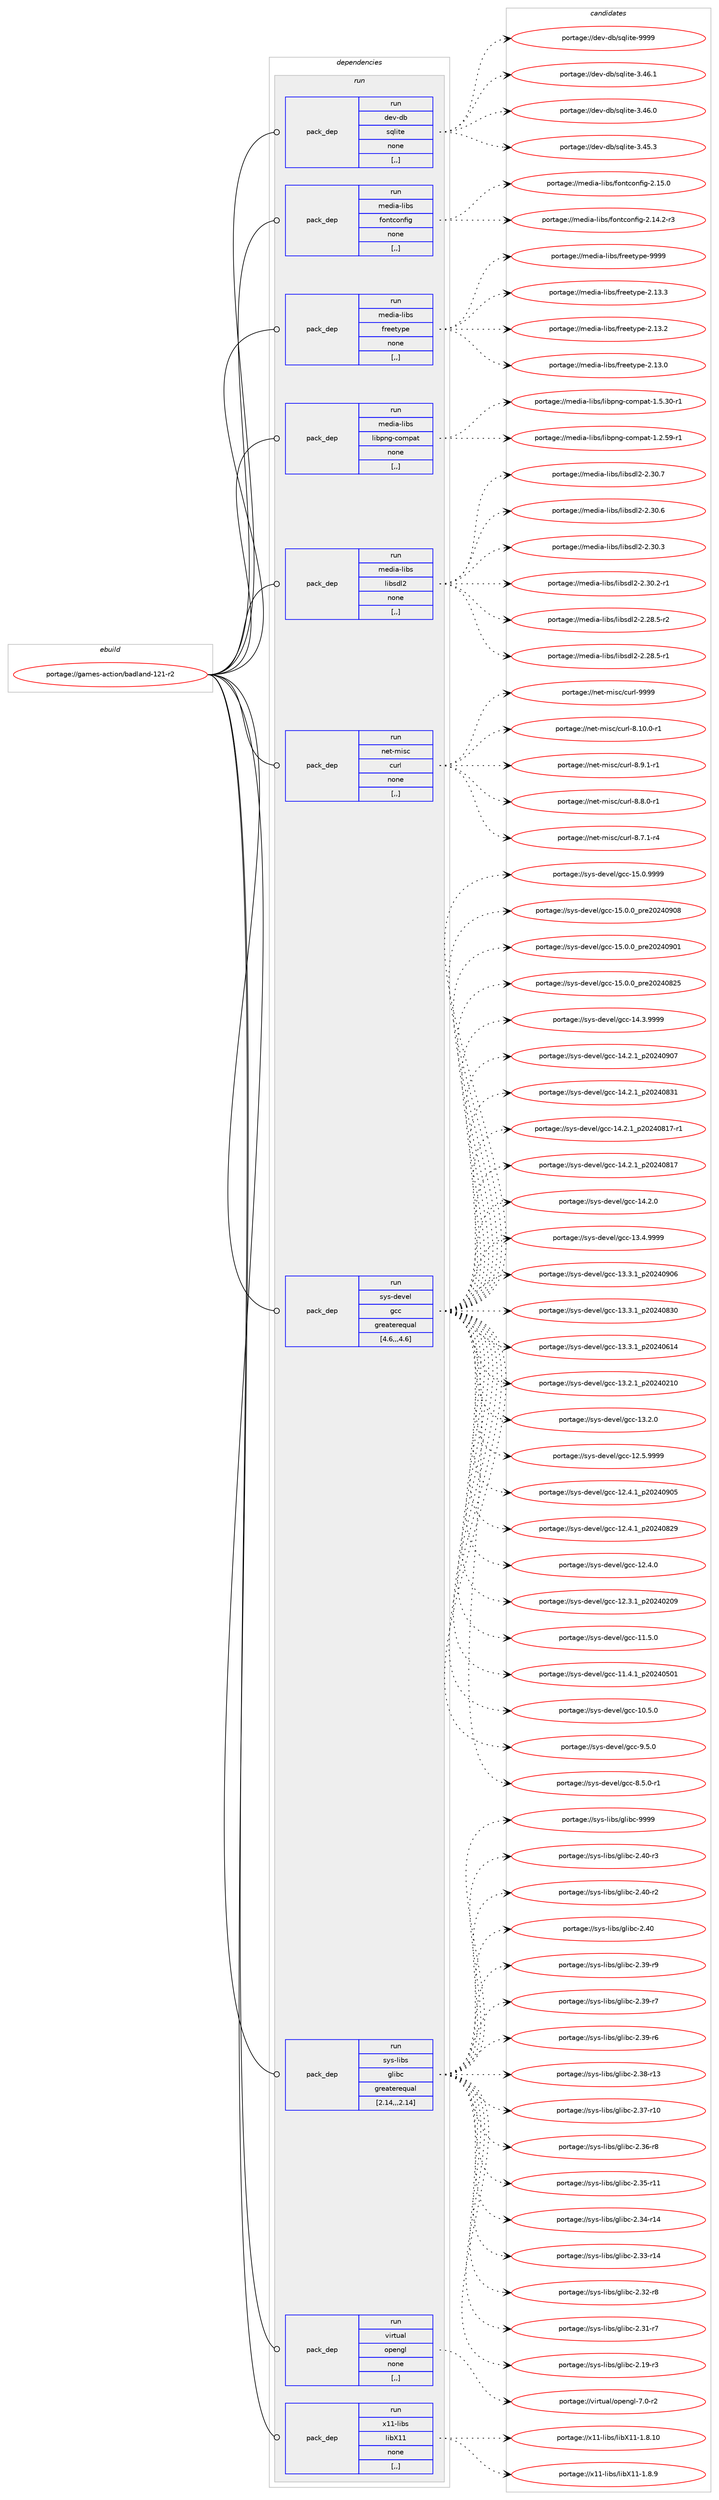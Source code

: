 digraph prolog {

# *************
# Graph options
# *************

newrank=true;
concentrate=true;
compound=true;
graph [rankdir=LR,fontname=Helvetica,fontsize=10,ranksep=1.5];#, ranksep=2.5, nodesep=0.2];
edge  [arrowhead=vee];
node  [fontname=Helvetica,fontsize=10];

# **********
# The ebuild
# **********

subgraph cluster_leftcol {
color=gray;
label=<<i>ebuild</i>>;
id [label="portage://games-action/badland-121-r2", color=red, width=4, href="../games-action/badland-121-r2.svg"];
}

# ****************
# The dependencies
# ****************

subgraph cluster_midcol {
color=gray;
label=<<i>dependencies</i>>;
subgraph cluster_compile {
fillcolor="#eeeeee";
style=filled;
label=<<i>compile</i>>;
}
subgraph cluster_compileandrun {
fillcolor="#eeeeee";
style=filled;
label=<<i>compile and run</i>>;
}
subgraph cluster_run {
fillcolor="#eeeeee";
style=filled;
label=<<i>run</i>>;
subgraph pack521103 {
dependency720313 [label=<<TABLE BORDER="0" CELLBORDER="1" CELLSPACING="0" CELLPADDING="4" WIDTH="220"><TR><TD ROWSPAN="6" CELLPADDING="30">pack_dep</TD></TR><TR><TD WIDTH="110">run</TD></TR><TR><TD>dev-db</TD></TR><TR><TD>sqlite</TD></TR><TR><TD>none</TD></TR><TR><TD>[,,]</TD></TR></TABLE>>, shape=none, color=blue];
}
id:e -> dependency720313:w [weight=20,style="solid",arrowhead="odot"];
subgraph pack521104 {
dependency720314 [label=<<TABLE BORDER="0" CELLBORDER="1" CELLSPACING="0" CELLPADDING="4" WIDTH="220"><TR><TD ROWSPAN="6" CELLPADDING="30">pack_dep</TD></TR><TR><TD WIDTH="110">run</TD></TR><TR><TD>media-libs</TD></TR><TR><TD>fontconfig</TD></TR><TR><TD>none</TD></TR><TR><TD>[,,]</TD></TR></TABLE>>, shape=none, color=blue];
}
id:e -> dependency720314:w [weight=20,style="solid",arrowhead="odot"];
subgraph pack521105 {
dependency720315 [label=<<TABLE BORDER="0" CELLBORDER="1" CELLSPACING="0" CELLPADDING="4" WIDTH="220"><TR><TD ROWSPAN="6" CELLPADDING="30">pack_dep</TD></TR><TR><TD WIDTH="110">run</TD></TR><TR><TD>media-libs</TD></TR><TR><TD>freetype</TD></TR><TR><TD>none</TD></TR><TR><TD>[,,]</TD></TR></TABLE>>, shape=none, color=blue];
}
id:e -> dependency720315:w [weight=20,style="solid",arrowhead="odot"];
subgraph pack521106 {
dependency720316 [label=<<TABLE BORDER="0" CELLBORDER="1" CELLSPACING="0" CELLPADDING="4" WIDTH="220"><TR><TD ROWSPAN="6" CELLPADDING="30">pack_dep</TD></TR><TR><TD WIDTH="110">run</TD></TR><TR><TD>media-libs</TD></TR><TR><TD>libpng-compat</TD></TR><TR><TD>none</TD></TR><TR><TD>[,,]</TD></TR></TABLE>>, shape=none, color=blue];
}
id:e -> dependency720316:w [weight=20,style="solid",arrowhead="odot"];
subgraph pack521107 {
dependency720317 [label=<<TABLE BORDER="0" CELLBORDER="1" CELLSPACING="0" CELLPADDING="4" WIDTH="220"><TR><TD ROWSPAN="6" CELLPADDING="30">pack_dep</TD></TR><TR><TD WIDTH="110">run</TD></TR><TR><TD>media-libs</TD></TR><TR><TD>libsdl2</TD></TR><TR><TD>none</TD></TR><TR><TD>[,,]</TD></TR></TABLE>>, shape=none, color=blue];
}
id:e -> dependency720317:w [weight=20,style="solid",arrowhead="odot"];
subgraph pack521108 {
dependency720318 [label=<<TABLE BORDER="0" CELLBORDER="1" CELLSPACING="0" CELLPADDING="4" WIDTH="220"><TR><TD ROWSPAN="6" CELLPADDING="30">pack_dep</TD></TR><TR><TD WIDTH="110">run</TD></TR><TR><TD>net-misc</TD></TR><TR><TD>curl</TD></TR><TR><TD>none</TD></TR><TR><TD>[,,]</TD></TR></TABLE>>, shape=none, color=blue];
}
id:e -> dependency720318:w [weight=20,style="solid",arrowhead="odot"];
subgraph pack521109 {
dependency720319 [label=<<TABLE BORDER="0" CELLBORDER="1" CELLSPACING="0" CELLPADDING="4" WIDTH="220"><TR><TD ROWSPAN="6" CELLPADDING="30">pack_dep</TD></TR><TR><TD WIDTH="110">run</TD></TR><TR><TD>sys-devel</TD></TR><TR><TD>gcc</TD></TR><TR><TD>greaterequal</TD></TR><TR><TD>[4.6,,,4.6]</TD></TR></TABLE>>, shape=none, color=blue];
}
id:e -> dependency720319:w [weight=20,style="solid",arrowhead="odot"];
subgraph pack521110 {
dependency720320 [label=<<TABLE BORDER="0" CELLBORDER="1" CELLSPACING="0" CELLPADDING="4" WIDTH="220"><TR><TD ROWSPAN="6" CELLPADDING="30">pack_dep</TD></TR><TR><TD WIDTH="110">run</TD></TR><TR><TD>sys-libs</TD></TR><TR><TD>glibc</TD></TR><TR><TD>greaterequal</TD></TR><TR><TD>[2.14,,,2.14]</TD></TR></TABLE>>, shape=none, color=blue];
}
id:e -> dependency720320:w [weight=20,style="solid",arrowhead="odot"];
subgraph pack521111 {
dependency720321 [label=<<TABLE BORDER="0" CELLBORDER="1" CELLSPACING="0" CELLPADDING="4" WIDTH="220"><TR><TD ROWSPAN="6" CELLPADDING="30">pack_dep</TD></TR><TR><TD WIDTH="110">run</TD></TR><TR><TD>virtual</TD></TR><TR><TD>opengl</TD></TR><TR><TD>none</TD></TR><TR><TD>[,,]</TD></TR></TABLE>>, shape=none, color=blue];
}
id:e -> dependency720321:w [weight=20,style="solid",arrowhead="odot"];
subgraph pack521112 {
dependency720322 [label=<<TABLE BORDER="0" CELLBORDER="1" CELLSPACING="0" CELLPADDING="4" WIDTH="220"><TR><TD ROWSPAN="6" CELLPADDING="30">pack_dep</TD></TR><TR><TD WIDTH="110">run</TD></TR><TR><TD>x11-libs</TD></TR><TR><TD>libX11</TD></TR><TR><TD>none</TD></TR><TR><TD>[,,]</TD></TR></TABLE>>, shape=none, color=blue];
}
id:e -> dependency720322:w [weight=20,style="solid",arrowhead="odot"];
}
}

# **************
# The candidates
# **************

subgraph cluster_choices {
rank=same;
color=gray;
label=<<i>candidates</i>>;

subgraph choice521103 {
color=black;
nodesep=1;
choice1001011184510098471151131081051161014557575757 [label="portage://dev-db/sqlite-9999", color=red, width=4,href="../dev-db/sqlite-9999.svg"];
choice10010111845100984711511310810511610145514652544649 [label="portage://dev-db/sqlite-3.46.1", color=red, width=4,href="../dev-db/sqlite-3.46.1.svg"];
choice10010111845100984711511310810511610145514652544648 [label="portage://dev-db/sqlite-3.46.0", color=red, width=4,href="../dev-db/sqlite-3.46.0.svg"];
choice10010111845100984711511310810511610145514652534651 [label="portage://dev-db/sqlite-3.45.3", color=red, width=4,href="../dev-db/sqlite-3.45.3.svg"];
dependency720313:e -> choice1001011184510098471151131081051161014557575757:w [style=dotted,weight="100"];
dependency720313:e -> choice10010111845100984711511310810511610145514652544649:w [style=dotted,weight="100"];
dependency720313:e -> choice10010111845100984711511310810511610145514652544648:w [style=dotted,weight="100"];
dependency720313:e -> choice10010111845100984711511310810511610145514652534651:w [style=dotted,weight="100"];
}
subgraph choice521104 {
color=black;
nodesep=1;
choice109101100105974510810598115471021111101169911111010210510345504649534648 [label="portage://media-libs/fontconfig-2.15.0", color=red, width=4,href="../media-libs/fontconfig-2.15.0.svg"];
choice1091011001059745108105981154710211111011699111110102105103455046495246504511451 [label="portage://media-libs/fontconfig-2.14.2-r3", color=red, width=4,href="../media-libs/fontconfig-2.14.2-r3.svg"];
dependency720314:e -> choice109101100105974510810598115471021111101169911111010210510345504649534648:w [style=dotted,weight="100"];
dependency720314:e -> choice1091011001059745108105981154710211111011699111110102105103455046495246504511451:w [style=dotted,weight="100"];
}
subgraph choice521105 {
color=black;
nodesep=1;
choice109101100105974510810598115471021141011011161211121014557575757 [label="portage://media-libs/freetype-9999", color=red, width=4,href="../media-libs/freetype-9999.svg"];
choice1091011001059745108105981154710211410110111612111210145504649514651 [label="portage://media-libs/freetype-2.13.3", color=red, width=4,href="../media-libs/freetype-2.13.3.svg"];
choice1091011001059745108105981154710211410110111612111210145504649514650 [label="portage://media-libs/freetype-2.13.2", color=red, width=4,href="../media-libs/freetype-2.13.2.svg"];
choice1091011001059745108105981154710211410110111612111210145504649514648 [label="portage://media-libs/freetype-2.13.0", color=red, width=4,href="../media-libs/freetype-2.13.0.svg"];
dependency720315:e -> choice109101100105974510810598115471021141011011161211121014557575757:w [style=dotted,weight="100"];
dependency720315:e -> choice1091011001059745108105981154710211410110111612111210145504649514651:w [style=dotted,weight="100"];
dependency720315:e -> choice1091011001059745108105981154710211410110111612111210145504649514650:w [style=dotted,weight="100"];
dependency720315:e -> choice1091011001059745108105981154710211410110111612111210145504649514648:w [style=dotted,weight="100"];
}
subgraph choice521106 {
color=black;
nodesep=1;
choice1091011001059745108105981154710810598112110103459911110911297116454946534651484511449 [label="portage://media-libs/libpng-compat-1.5.30-r1", color=red, width=4,href="../media-libs/libpng-compat-1.5.30-r1.svg"];
choice1091011001059745108105981154710810598112110103459911110911297116454946504653574511449 [label="portage://media-libs/libpng-compat-1.2.59-r1", color=red, width=4,href="../media-libs/libpng-compat-1.2.59-r1.svg"];
dependency720316:e -> choice1091011001059745108105981154710810598112110103459911110911297116454946534651484511449:w [style=dotted,weight="100"];
dependency720316:e -> choice1091011001059745108105981154710810598112110103459911110911297116454946504653574511449:w [style=dotted,weight="100"];
}
subgraph choice521107 {
color=black;
nodesep=1;
choice10910110010597451081059811547108105981151001085045504651484655 [label="portage://media-libs/libsdl2-2.30.7", color=red, width=4,href="../media-libs/libsdl2-2.30.7.svg"];
choice10910110010597451081059811547108105981151001085045504651484654 [label="portage://media-libs/libsdl2-2.30.6", color=red, width=4,href="../media-libs/libsdl2-2.30.6.svg"];
choice10910110010597451081059811547108105981151001085045504651484651 [label="portage://media-libs/libsdl2-2.30.3", color=red, width=4,href="../media-libs/libsdl2-2.30.3.svg"];
choice109101100105974510810598115471081059811510010850455046514846504511449 [label="portage://media-libs/libsdl2-2.30.2-r1", color=red, width=4,href="../media-libs/libsdl2-2.30.2-r1.svg"];
choice109101100105974510810598115471081059811510010850455046505646534511450 [label="portage://media-libs/libsdl2-2.28.5-r2", color=red, width=4,href="../media-libs/libsdl2-2.28.5-r2.svg"];
choice109101100105974510810598115471081059811510010850455046505646534511449 [label="portage://media-libs/libsdl2-2.28.5-r1", color=red, width=4,href="../media-libs/libsdl2-2.28.5-r1.svg"];
dependency720317:e -> choice10910110010597451081059811547108105981151001085045504651484655:w [style=dotted,weight="100"];
dependency720317:e -> choice10910110010597451081059811547108105981151001085045504651484654:w [style=dotted,weight="100"];
dependency720317:e -> choice10910110010597451081059811547108105981151001085045504651484651:w [style=dotted,weight="100"];
dependency720317:e -> choice109101100105974510810598115471081059811510010850455046514846504511449:w [style=dotted,weight="100"];
dependency720317:e -> choice109101100105974510810598115471081059811510010850455046505646534511450:w [style=dotted,weight="100"];
dependency720317:e -> choice109101100105974510810598115471081059811510010850455046505646534511449:w [style=dotted,weight="100"];
}
subgraph choice521108 {
color=black;
nodesep=1;
choice110101116451091051159947991171141084557575757 [label="portage://net-misc/curl-9999", color=red, width=4,href="../net-misc/curl-9999.svg"];
choice11010111645109105115994799117114108455646494846484511449 [label="portage://net-misc/curl-8.10.0-r1", color=red, width=4,href="../net-misc/curl-8.10.0-r1.svg"];
choice110101116451091051159947991171141084556465746494511449 [label="portage://net-misc/curl-8.9.1-r1", color=red, width=4,href="../net-misc/curl-8.9.1-r1.svg"];
choice110101116451091051159947991171141084556465646484511449 [label="portage://net-misc/curl-8.8.0-r1", color=red, width=4,href="../net-misc/curl-8.8.0-r1.svg"];
choice110101116451091051159947991171141084556465546494511452 [label="portage://net-misc/curl-8.7.1-r4", color=red, width=4,href="../net-misc/curl-8.7.1-r4.svg"];
dependency720318:e -> choice110101116451091051159947991171141084557575757:w [style=dotted,weight="100"];
dependency720318:e -> choice11010111645109105115994799117114108455646494846484511449:w [style=dotted,weight="100"];
dependency720318:e -> choice110101116451091051159947991171141084556465746494511449:w [style=dotted,weight="100"];
dependency720318:e -> choice110101116451091051159947991171141084556465646484511449:w [style=dotted,weight="100"];
dependency720318:e -> choice110101116451091051159947991171141084556465546494511452:w [style=dotted,weight="100"];
}
subgraph choice521109 {
color=black;
nodesep=1;
choice1151211154510010111810110847103999945495346484657575757 [label="portage://sys-devel/gcc-15.0.9999", color=red, width=4,href="../sys-devel/gcc-15.0.9999.svg"];
choice1151211154510010111810110847103999945495346484648951121141015048505248574856 [label="portage://sys-devel/gcc-15.0.0_pre20240908", color=red, width=4,href="../sys-devel/gcc-15.0.0_pre20240908.svg"];
choice1151211154510010111810110847103999945495346484648951121141015048505248574849 [label="portage://sys-devel/gcc-15.0.0_pre20240901", color=red, width=4,href="../sys-devel/gcc-15.0.0_pre20240901.svg"];
choice1151211154510010111810110847103999945495346484648951121141015048505248565053 [label="portage://sys-devel/gcc-15.0.0_pre20240825", color=red, width=4,href="../sys-devel/gcc-15.0.0_pre20240825.svg"];
choice1151211154510010111810110847103999945495246514657575757 [label="portage://sys-devel/gcc-14.3.9999", color=red, width=4,href="../sys-devel/gcc-14.3.9999.svg"];
choice1151211154510010111810110847103999945495246504649951125048505248574855 [label="portage://sys-devel/gcc-14.2.1_p20240907", color=red, width=4,href="../sys-devel/gcc-14.2.1_p20240907.svg"];
choice1151211154510010111810110847103999945495246504649951125048505248565149 [label="portage://sys-devel/gcc-14.2.1_p20240831", color=red, width=4,href="../sys-devel/gcc-14.2.1_p20240831.svg"];
choice11512111545100101118101108471039999454952465046499511250485052485649554511449 [label="portage://sys-devel/gcc-14.2.1_p20240817-r1", color=red, width=4,href="../sys-devel/gcc-14.2.1_p20240817-r1.svg"];
choice1151211154510010111810110847103999945495246504649951125048505248564955 [label="portage://sys-devel/gcc-14.2.1_p20240817", color=red, width=4,href="../sys-devel/gcc-14.2.1_p20240817.svg"];
choice1151211154510010111810110847103999945495246504648 [label="portage://sys-devel/gcc-14.2.0", color=red, width=4,href="../sys-devel/gcc-14.2.0.svg"];
choice1151211154510010111810110847103999945495146524657575757 [label="portage://sys-devel/gcc-13.4.9999", color=red, width=4,href="../sys-devel/gcc-13.4.9999.svg"];
choice1151211154510010111810110847103999945495146514649951125048505248574854 [label="portage://sys-devel/gcc-13.3.1_p20240906", color=red, width=4,href="../sys-devel/gcc-13.3.1_p20240906.svg"];
choice1151211154510010111810110847103999945495146514649951125048505248565148 [label="portage://sys-devel/gcc-13.3.1_p20240830", color=red, width=4,href="../sys-devel/gcc-13.3.1_p20240830.svg"];
choice1151211154510010111810110847103999945495146514649951125048505248544952 [label="portage://sys-devel/gcc-13.3.1_p20240614", color=red, width=4,href="../sys-devel/gcc-13.3.1_p20240614.svg"];
choice1151211154510010111810110847103999945495146504649951125048505248504948 [label="portage://sys-devel/gcc-13.2.1_p20240210", color=red, width=4,href="../sys-devel/gcc-13.2.1_p20240210.svg"];
choice1151211154510010111810110847103999945495146504648 [label="portage://sys-devel/gcc-13.2.0", color=red, width=4,href="../sys-devel/gcc-13.2.0.svg"];
choice1151211154510010111810110847103999945495046534657575757 [label="portage://sys-devel/gcc-12.5.9999", color=red, width=4,href="../sys-devel/gcc-12.5.9999.svg"];
choice1151211154510010111810110847103999945495046524649951125048505248574853 [label="portage://sys-devel/gcc-12.4.1_p20240905", color=red, width=4,href="../sys-devel/gcc-12.4.1_p20240905.svg"];
choice1151211154510010111810110847103999945495046524649951125048505248565057 [label="portage://sys-devel/gcc-12.4.1_p20240829", color=red, width=4,href="../sys-devel/gcc-12.4.1_p20240829.svg"];
choice1151211154510010111810110847103999945495046524648 [label="portage://sys-devel/gcc-12.4.0", color=red, width=4,href="../sys-devel/gcc-12.4.0.svg"];
choice1151211154510010111810110847103999945495046514649951125048505248504857 [label="portage://sys-devel/gcc-12.3.1_p20240209", color=red, width=4,href="../sys-devel/gcc-12.3.1_p20240209.svg"];
choice1151211154510010111810110847103999945494946534648 [label="portage://sys-devel/gcc-11.5.0", color=red, width=4,href="../sys-devel/gcc-11.5.0.svg"];
choice1151211154510010111810110847103999945494946524649951125048505248534849 [label="portage://sys-devel/gcc-11.4.1_p20240501", color=red, width=4,href="../sys-devel/gcc-11.4.1_p20240501.svg"];
choice1151211154510010111810110847103999945494846534648 [label="portage://sys-devel/gcc-10.5.0", color=red, width=4,href="../sys-devel/gcc-10.5.0.svg"];
choice11512111545100101118101108471039999455746534648 [label="portage://sys-devel/gcc-9.5.0", color=red, width=4,href="../sys-devel/gcc-9.5.0.svg"];
choice115121115451001011181011084710399994556465346484511449 [label="portage://sys-devel/gcc-8.5.0-r1", color=red, width=4,href="../sys-devel/gcc-8.5.0-r1.svg"];
dependency720319:e -> choice1151211154510010111810110847103999945495346484657575757:w [style=dotted,weight="100"];
dependency720319:e -> choice1151211154510010111810110847103999945495346484648951121141015048505248574856:w [style=dotted,weight="100"];
dependency720319:e -> choice1151211154510010111810110847103999945495346484648951121141015048505248574849:w [style=dotted,weight="100"];
dependency720319:e -> choice1151211154510010111810110847103999945495346484648951121141015048505248565053:w [style=dotted,weight="100"];
dependency720319:e -> choice1151211154510010111810110847103999945495246514657575757:w [style=dotted,weight="100"];
dependency720319:e -> choice1151211154510010111810110847103999945495246504649951125048505248574855:w [style=dotted,weight="100"];
dependency720319:e -> choice1151211154510010111810110847103999945495246504649951125048505248565149:w [style=dotted,weight="100"];
dependency720319:e -> choice11512111545100101118101108471039999454952465046499511250485052485649554511449:w [style=dotted,weight="100"];
dependency720319:e -> choice1151211154510010111810110847103999945495246504649951125048505248564955:w [style=dotted,weight="100"];
dependency720319:e -> choice1151211154510010111810110847103999945495246504648:w [style=dotted,weight="100"];
dependency720319:e -> choice1151211154510010111810110847103999945495146524657575757:w [style=dotted,weight="100"];
dependency720319:e -> choice1151211154510010111810110847103999945495146514649951125048505248574854:w [style=dotted,weight="100"];
dependency720319:e -> choice1151211154510010111810110847103999945495146514649951125048505248565148:w [style=dotted,weight="100"];
dependency720319:e -> choice1151211154510010111810110847103999945495146514649951125048505248544952:w [style=dotted,weight="100"];
dependency720319:e -> choice1151211154510010111810110847103999945495146504649951125048505248504948:w [style=dotted,weight="100"];
dependency720319:e -> choice1151211154510010111810110847103999945495146504648:w [style=dotted,weight="100"];
dependency720319:e -> choice1151211154510010111810110847103999945495046534657575757:w [style=dotted,weight="100"];
dependency720319:e -> choice1151211154510010111810110847103999945495046524649951125048505248574853:w [style=dotted,weight="100"];
dependency720319:e -> choice1151211154510010111810110847103999945495046524649951125048505248565057:w [style=dotted,weight="100"];
dependency720319:e -> choice1151211154510010111810110847103999945495046524648:w [style=dotted,weight="100"];
dependency720319:e -> choice1151211154510010111810110847103999945495046514649951125048505248504857:w [style=dotted,weight="100"];
dependency720319:e -> choice1151211154510010111810110847103999945494946534648:w [style=dotted,weight="100"];
dependency720319:e -> choice1151211154510010111810110847103999945494946524649951125048505248534849:w [style=dotted,weight="100"];
dependency720319:e -> choice1151211154510010111810110847103999945494846534648:w [style=dotted,weight="100"];
dependency720319:e -> choice11512111545100101118101108471039999455746534648:w [style=dotted,weight="100"];
dependency720319:e -> choice115121115451001011181011084710399994556465346484511449:w [style=dotted,weight="100"];
}
subgraph choice521110 {
color=black;
nodesep=1;
choice11512111545108105981154710310810598994557575757 [label="portage://sys-libs/glibc-9999", color=red, width=4,href="../sys-libs/glibc-9999.svg"];
choice115121115451081059811547103108105989945504652484511451 [label="portage://sys-libs/glibc-2.40-r3", color=red, width=4,href="../sys-libs/glibc-2.40-r3.svg"];
choice115121115451081059811547103108105989945504652484511450 [label="portage://sys-libs/glibc-2.40-r2", color=red, width=4,href="../sys-libs/glibc-2.40-r2.svg"];
choice11512111545108105981154710310810598994550465248 [label="portage://sys-libs/glibc-2.40", color=red, width=4,href="../sys-libs/glibc-2.40.svg"];
choice115121115451081059811547103108105989945504651574511457 [label="portage://sys-libs/glibc-2.39-r9", color=red, width=4,href="../sys-libs/glibc-2.39-r9.svg"];
choice115121115451081059811547103108105989945504651574511455 [label="portage://sys-libs/glibc-2.39-r7", color=red, width=4,href="../sys-libs/glibc-2.39-r7.svg"];
choice115121115451081059811547103108105989945504651574511454 [label="portage://sys-libs/glibc-2.39-r6", color=red, width=4,href="../sys-libs/glibc-2.39-r6.svg"];
choice11512111545108105981154710310810598994550465156451144951 [label="portage://sys-libs/glibc-2.38-r13", color=red, width=4,href="../sys-libs/glibc-2.38-r13.svg"];
choice11512111545108105981154710310810598994550465155451144948 [label="portage://sys-libs/glibc-2.37-r10", color=red, width=4,href="../sys-libs/glibc-2.37-r10.svg"];
choice115121115451081059811547103108105989945504651544511456 [label="portage://sys-libs/glibc-2.36-r8", color=red, width=4,href="../sys-libs/glibc-2.36-r8.svg"];
choice11512111545108105981154710310810598994550465153451144949 [label="portage://sys-libs/glibc-2.35-r11", color=red, width=4,href="../sys-libs/glibc-2.35-r11.svg"];
choice11512111545108105981154710310810598994550465152451144952 [label="portage://sys-libs/glibc-2.34-r14", color=red, width=4,href="../sys-libs/glibc-2.34-r14.svg"];
choice11512111545108105981154710310810598994550465151451144952 [label="portage://sys-libs/glibc-2.33-r14", color=red, width=4,href="../sys-libs/glibc-2.33-r14.svg"];
choice115121115451081059811547103108105989945504651504511456 [label="portage://sys-libs/glibc-2.32-r8", color=red, width=4,href="../sys-libs/glibc-2.32-r8.svg"];
choice115121115451081059811547103108105989945504651494511455 [label="portage://sys-libs/glibc-2.31-r7", color=red, width=4,href="../sys-libs/glibc-2.31-r7.svg"];
choice115121115451081059811547103108105989945504649574511451 [label="portage://sys-libs/glibc-2.19-r3", color=red, width=4,href="../sys-libs/glibc-2.19-r3.svg"];
dependency720320:e -> choice11512111545108105981154710310810598994557575757:w [style=dotted,weight="100"];
dependency720320:e -> choice115121115451081059811547103108105989945504652484511451:w [style=dotted,weight="100"];
dependency720320:e -> choice115121115451081059811547103108105989945504652484511450:w [style=dotted,weight="100"];
dependency720320:e -> choice11512111545108105981154710310810598994550465248:w [style=dotted,weight="100"];
dependency720320:e -> choice115121115451081059811547103108105989945504651574511457:w [style=dotted,weight="100"];
dependency720320:e -> choice115121115451081059811547103108105989945504651574511455:w [style=dotted,weight="100"];
dependency720320:e -> choice115121115451081059811547103108105989945504651574511454:w [style=dotted,weight="100"];
dependency720320:e -> choice11512111545108105981154710310810598994550465156451144951:w [style=dotted,weight="100"];
dependency720320:e -> choice11512111545108105981154710310810598994550465155451144948:w [style=dotted,weight="100"];
dependency720320:e -> choice115121115451081059811547103108105989945504651544511456:w [style=dotted,weight="100"];
dependency720320:e -> choice11512111545108105981154710310810598994550465153451144949:w [style=dotted,weight="100"];
dependency720320:e -> choice11512111545108105981154710310810598994550465152451144952:w [style=dotted,weight="100"];
dependency720320:e -> choice11512111545108105981154710310810598994550465151451144952:w [style=dotted,weight="100"];
dependency720320:e -> choice115121115451081059811547103108105989945504651504511456:w [style=dotted,weight="100"];
dependency720320:e -> choice115121115451081059811547103108105989945504651494511455:w [style=dotted,weight="100"];
dependency720320:e -> choice115121115451081059811547103108105989945504649574511451:w [style=dotted,weight="100"];
}
subgraph choice521111 {
color=black;
nodesep=1;
choice1181051141161179710847111112101110103108455546484511450 [label="portage://virtual/opengl-7.0-r2", color=red, width=4,href="../virtual/opengl-7.0-r2.svg"];
dependency720321:e -> choice1181051141161179710847111112101110103108455546484511450:w [style=dotted,weight="100"];
}
subgraph choice521112 {
color=black;
nodesep=1;
choice12049494510810598115471081059888494945494656464948 [label="portage://x11-libs/libX11-1.8.10", color=red, width=4,href="../x11-libs/libX11-1.8.10.svg"];
choice120494945108105981154710810598884949454946564657 [label="portage://x11-libs/libX11-1.8.9", color=red, width=4,href="../x11-libs/libX11-1.8.9.svg"];
dependency720322:e -> choice12049494510810598115471081059888494945494656464948:w [style=dotted,weight="100"];
dependency720322:e -> choice120494945108105981154710810598884949454946564657:w [style=dotted,weight="100"];
}
}

}
